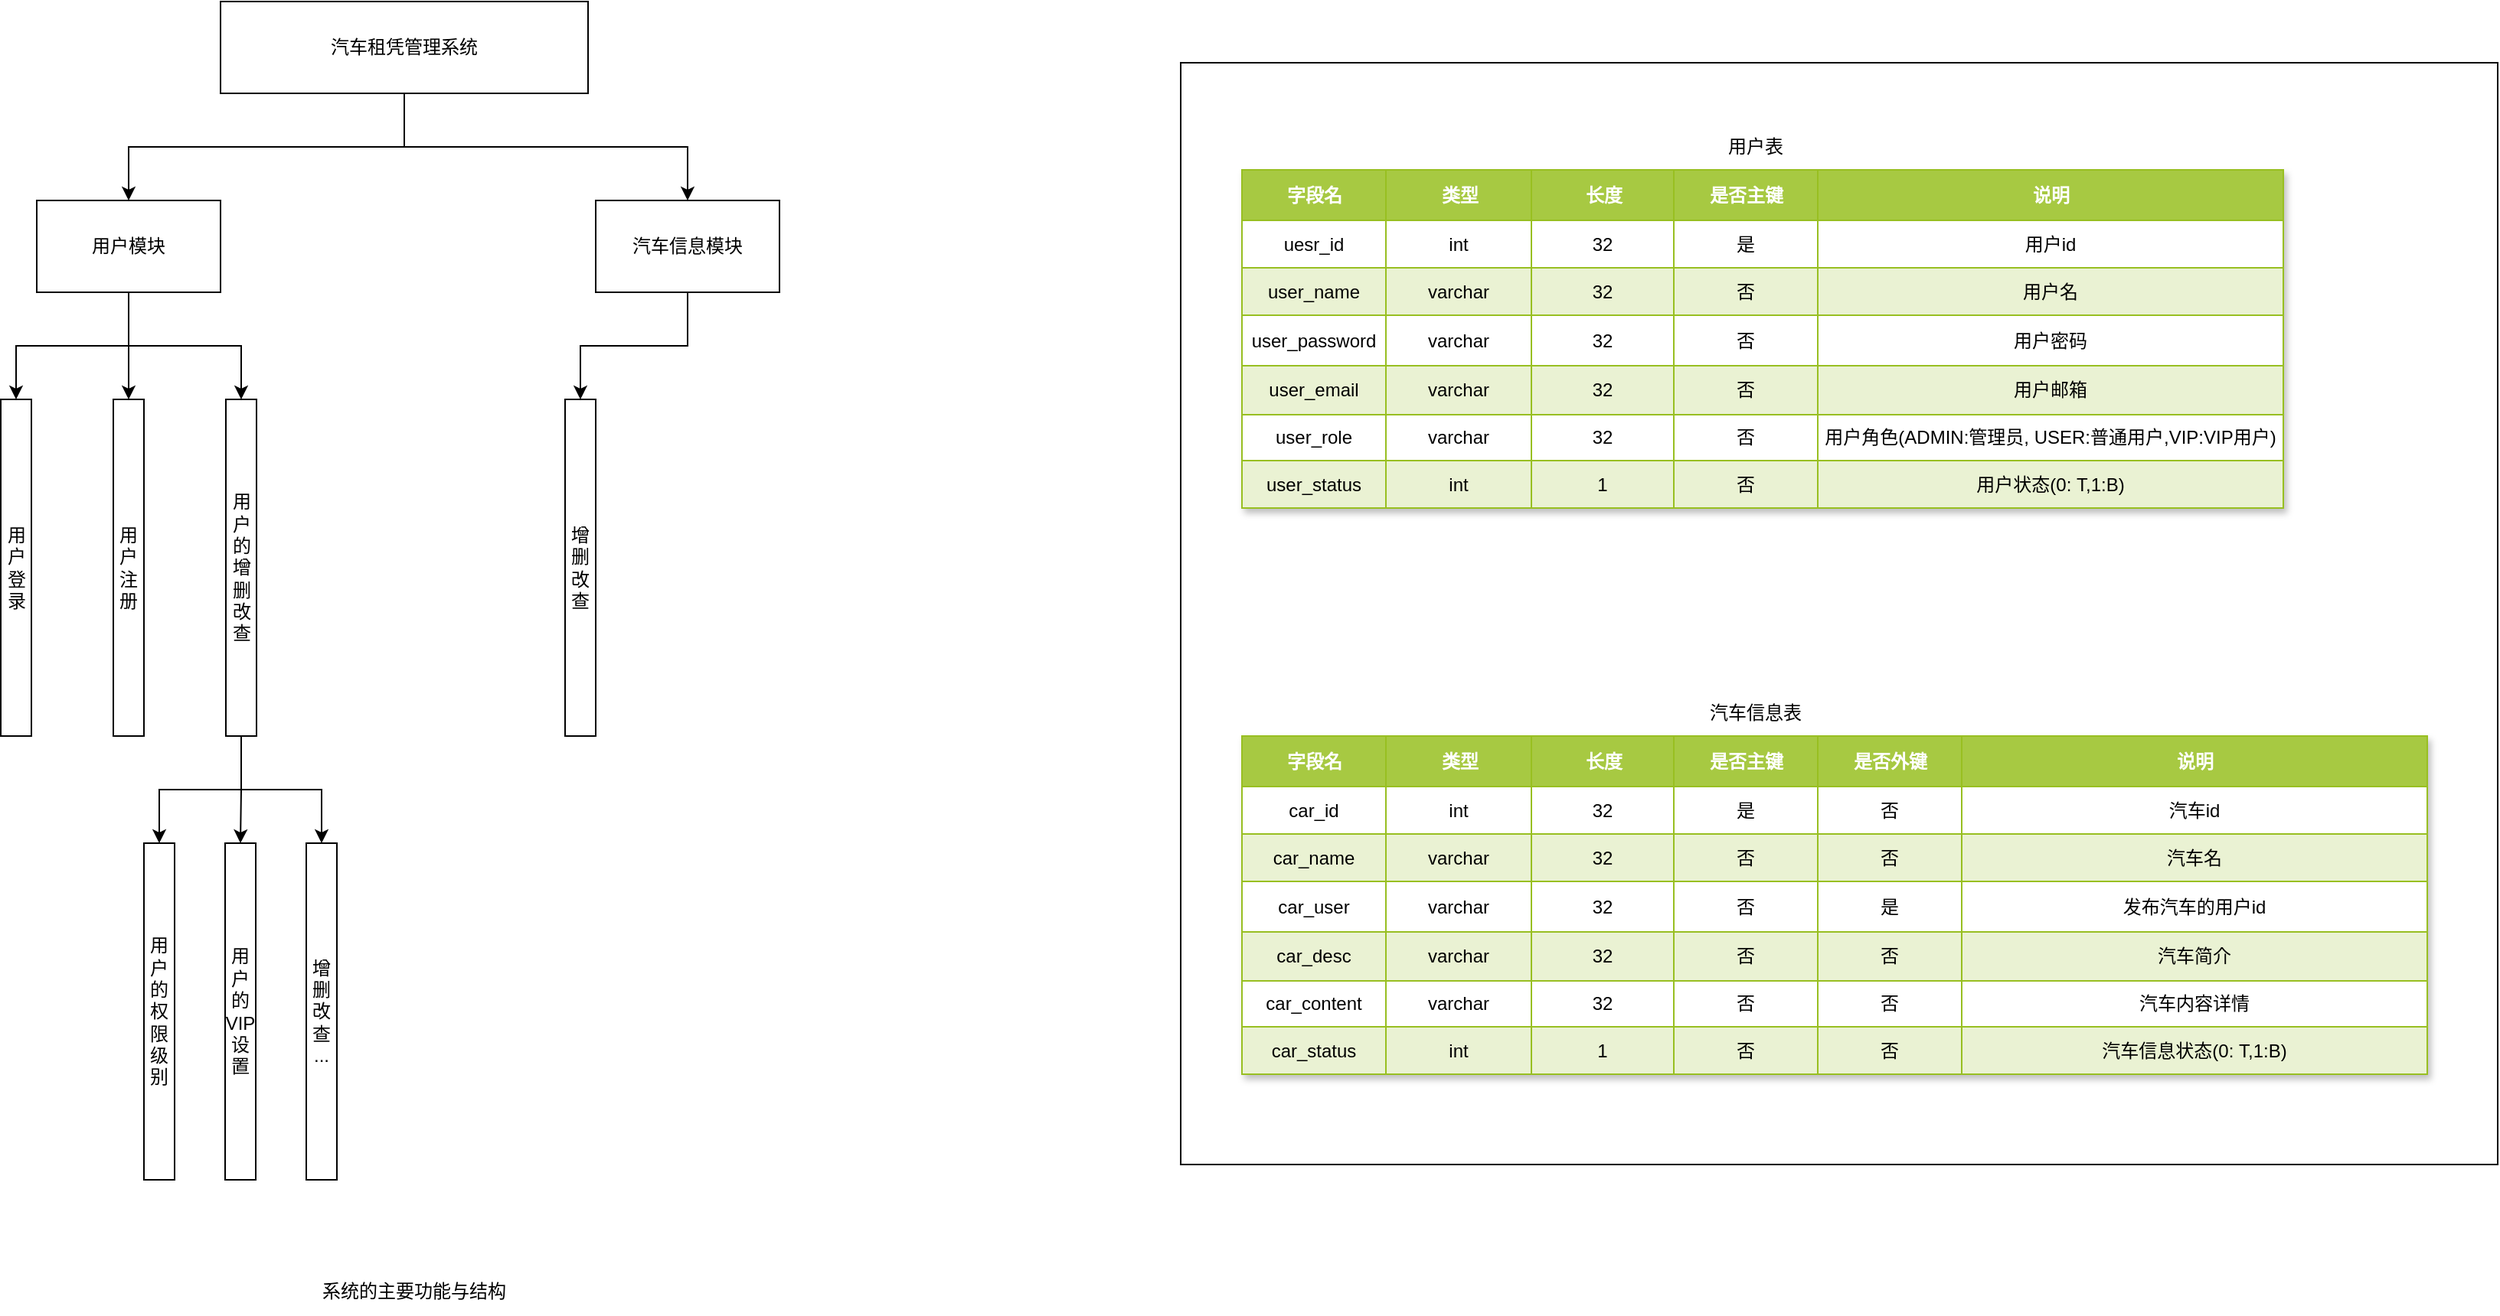 <mxfile version="21.2.9" type="device">
  <diagram name="Page-1" id="vyZHgOskfESEHTSNEO00">
    <mxGraphModel dx="2582" dy="1495" grid="1" gridSize="10" guides="1" tooltips="1" connect="1" arrows="1" fold="1" page="1" pageScale="1" pageWidth="850" pageHeight="1100" math="0" shadow="0">
      <root>
        <mxCell id="0" />
        <mxCell id="1" parent="0" />
        <mxCell id="KxgR_gJiPJzVa4HJAmX4-2" value="" style="group" parent="1" vertex="1" connectable="0">
          <mxGeometry x="159.5" y="50" width="508.5" height="858" as="geometry" />
        </mxCell>
        <mxCell id="odw6pg8VMdQu9wfWPdf0-1" value="汽车租凭管理系统" style="rounded=0;whiteSpace=wrap;html=1;" parent="KxgR_gJiPJzVa4HJAmX4-2" vertex="1">
          <mxGeometry x="143.5" width="240" height="60" as="geometry" />
        </mxCell>
        <mxCell id="odw6pg8VMdQu9wfWPdf0-2" value="用户模块" style="rounded=0;whiteSpace=wrap;html=1;" parent="KxgR_gJiPJzVa4HJAmX4-2" vertex="1">
          <mxGeometry x="23.5" y="130" width="120" height="60" as="geometry" />
        </mxCell>
        <mxCell id="odw6pg8VMdQu9wfWPdf0-12" style="edgeStyle=orthogonalEdgeStyle;rounded=0;orthogonalLoop=1;jettySize=auto;html=1;exitX=0.5;exitY=1;exitDx=0;exitDy=0;entryX=0.5;entryY=0;entryDx=0;entryDy=0;" parent="KxgR_gJiPJzVa4HJAmX4-2" source="odw6pg8VMdQu9wfWPdf0-1" target="odw6pg8VMdQu9wfWPdf0-2" edge="1">
          <mxGeometry relative="1" as="geometry" />
        </mxCell>
        <mxCell id="odw6pg8VMdQu9wfWPdf0-3" value="汽车信息模块" style="rounded=0;whiteSpace=wrap;html=1;" parent="KxgR_gJiPJzVa4HJAmX4-2" vertex="1">
          <mxGeometry x="388.5" y="130" width="120" height="60" as="geometry" />
        </mxCell>
        <mxCell id="odw6pg8VMdQu9wfWPdf0-13" style="edgeStyle=orthogonalEdgeStyle;rounded=0;orthogonalLoop=1;jettySize=auto;html=1;exitX=0.5;exitY=1;exitDx=0;exitDy=0;" parent="KxgR_gJiPJzVa4HJAmX4-2" source="odw6pg8VMdQu9wfWPdf0-1" target="odw6pg8VMdQu9wfWPdf0-3" edge="1">
          <mxGeometry relative="1" as="geometry" />
        </mxCell>
        <mxCell id="odw6pg8VMdQu9wfWPdf0-4" value="用户登录" style="rounded=0;whiteSpace=wrap;html=1;" parent="KxgR_gJiPJzVa4HJAmX4-2" vertex="1">
          <mxGeometry y="260" width="20" height="220" as="geometry" />
        </mxCell>
        <mxCell id="odw6pg8VMdQu9wfWPdf0-14" style="edgeStyle=orthogonalEdgeStyle;rounded=0;orthogonalLoop=1;jettySize=auto;html=1;exitX=0.5;exitY=1;exitDx=0;exitDy=0;entryX=0.5;entryY=0;entryDx=0;entryDy=0;" parent="KxgR_gJiPJzVa4HJAmX4-2" source="odw6pg8VMdQu9wfWPdf0-2" target="odw6pg8VMdQu9wfWPdf0-4" edge="1">
          <mxGeometry relative="1" as="geometry" />
        </mxCell>
        <mxCell id="odw6pg8VMdQu9wfWPdf0-5" value="用户注册" style="rounded=0;whiteSpace=wrap;html=1;" parent="KxgR_gJiPJzVa4HJAmX4-2" vertex="1">
          <mxGeometry x="73.5" y="260" width="20" height="220" as="geometry" />
        </mxCell>
        <mxCell id="odw6pg8VMdQu9wfWPdf0-15" style="edgeStyle=orthogonalEdgeStyle;rounded=0;orthogonalLoop=1;jettySize=auto;html=1;exitX=0.5;exitY=1;exitDx=0;exitDy=0;entryX=0.5;entryY=0;entryDx=0;entryDy=0;" parent="KxgR_gJiPJzVa4HJAmX4-2" source="odw6pg8VMdQu9wfWPdf0-2" target="odw6pg8VMdQu9wfWPdf0-5" edge="1">
          <mxGeometry relative="1" as="geometry" />
        </mxCell>
        <mxCell id="odw6pg8VMdQu9wfWPdf0-6" value="用户的增删改查" style="rounded=0;whiteSpace=wrap;html=1;" parent="KxgR_gJiPJzVa4HJAmX4-2" vertex="1">
          <mxGeometry x="147" y="260" width="20" height="220" as="geometry" />
        </mxCell>
        <mxCell id="odw6pg8VMdQu9wfWPdf0-16" style="edgeStyle=orthogonalEdgeStyle;rounded=0;orthogonalLoop=1;jettySize=auto;html=1;exitX=0.5;exitY=1;exitDx=0;exitDy=0;entryX=0.5;entryY=0;entryDx=0;entryDy=0;" parent="KxgR_gJiPJzVa4HJAmX4-2" source="odw6pg8VMdQu9wfWPdf0-2" target="odw6pg8VMdQu9wfWPdf0-6" edge="1">
          <mxGeometry relative="1" as="geometry" />
        </mxCell>
        <mxCell id="odw6pg8VMdQu9wfWPdf0-7" value="增删改查" style="rounded=0;whiteSpace=wrap;html=1;" parent="KxgR_gJiPJzVa4HJAmX4-2" vertex="1">
          <mxGeometry x="368.5" y="260" width="20" height="220" as="geometry" />
        </mxCell>
        <mxCell id="odw6pg8VMdQu9wfWPdf0-20" style="edgeStyle=orthogonalEdgeStyle;rounded=0;orthogonalLoop=1;jettySize=auto;html=1;exitX=0.5;exitY=1;exitDx=0;exitDy=0;" parent="KxgR_gJiPJzVa4HJAmX4-2" source="odw6pg8VMdQu9wfWPdf0-3" target="odw6pg8VMdQu9wfWPdf0-7" edge="1">
          <mxGeometry relative="1" as="geometry" />
        </mxCell>
        <mxCell id="odw6pg8VMdQu9wfWPdf0-9" value="用户的权限级别" style="rounded=0;whiteSpace=wrap;html=1;" parent="KxgR_gJiPJzVa4HJAmX4-2" vertex="1">
          <mxGeometry x="93.5" y="550" width="20" height="220" as="geometry" />
        </mxCell>
        <mxCell id="odw6pg8VMdQu9wfWPdf0-17" style="edgeStyle=orthogonalEdgeStyle;rounded=0;orthogonalLoop=1;jettySize=auto;html=1;exitX=0.5;exitY=1;exitDx=0;exitDy=0;entryX=0.5;entryY=0;entryDx=0;entryDy=0;" parent="KxgR_gJiPJzVa4HJAmX4-2" source="odw6pg8VMdQu9wfWPdf0-6" target="odw6pg8VMdQu9wfWPdf0-9" edge="1">
          <mxGeometry relative="1" as="geometry" />
        </mxCell>
        <mxCell id="odw6pg8VMdQu9wfWPdf0-10" value="用户的VIP设置" style="rounded=0;whiteSpace=wrap;html=1;" parent="KxgR_gJiPJzVa4HJAmX4-2" vertex="1">
          <mxGeometry x="146.5" y="550" width="20" height="220" as="geometry" />
        </mxCell>
        <mxCell id="odw6pg8VMdQu9wfWPdf0-18" style="edgeStyle=orthogonalEdgeStyle;rounded=0;orthogonalLoop=1;jettySize=auto;html=1;exitX=0.5;exitY=1;exitDx=0;exitDy=0;entryX=0.5;entryY=0;entryDx=0;entryDy=0;" parent="KxgR_gJiPJzVa4HJAmX4-2" source="odw6pg8VMdQu9wfWPdf0-6" target="odw6pg8VMdQu9wfWPdf0-10" edge="1">
          <mxGeometry relative="1" as="geometry" />
        </mxCell>
        <mxCell id="odw6pg8VMdQu9wfWPdf0-11" value="&lt;div&gt;增删改查&lt;/div&gt;&lt;div&gt;...&lt;br&gt;&lt;/div&gt;" style="rounded=0;whiteSpace=wrap;html=1;" parent="KxgR_gJiPJzVa4HJAmX4-2" vertex="1">
          <mxGeometry x="199.5" y="550" width="20" height="220" as="geometry" />
        </mxCell>
        <mxCell id="odw6pg8VMdQu9wfWPdf0-19" style="edgeStyle=orthogonalEdgeStyle;rounded=0;orthogonalLoop=1;jettySize=auto;html=1;exitX=0.5;exitY=1;exitDx=0;exitDy=0;entryX=0.5;entryY=0;entryDx=0;entryDy=0;" parent="KxgR_gJiPJzVa4HJAmX4-2" source="odw6pg8VMdQu9wfWPdf0-6" target="odw6pg8VMdQu9wfWPdf0-11" edge="1">
          <mxGeometry relative="1" as="geometry" />
        </mxCell>
        <mxCell id="KxgR_gJiPJzVa4HJAmX4-1" value="系统的主要功能与结构" style="text;html=1;align=center;verticalAlign=middle;resizable=0;points=[];autosize=1;strokeColor=none;fillColor=none;" parent="KxgR_gJiPJzVa4HJAmX4-2" vertex="1">
          <mxGeometry x="199.5" y="828" width="140" height="30" as="geometry" />
        </mxCell>
        <mxCell id="-uh_JPm7lhxSGEqfRmjb-202" value="" style="group" vertex="1" connectable="0" parent="1">
          <mxGeometry x="930" y="90" width="860" height="720" as="geometry" />
        </mxCell>
        <mxCell id="-uh_JPm7lhxSGEqfRmjb-201" value="" style="rounded=0;whiteSpace=wrap;html=1;" vertex="1" parent="-uh_JPm7lhxSGEqfRmjb-202">
          <mxGeometry width="860" height="720" as="geometry" />
        </mxCell>
        <mxCell id="-uh_JPm7lhxSGEqfRmjb-66" value="否&lt;br&gt;" style="childLayout=tableLayout;recursiveResize=0;strokeColor=#98bf21;fillColor=#A7C942;shadow=1;" vertex="1" parent="-uh_JPm7lhxSGEqfRmjb-202">
          <mxGeometry x="40" y="70" width="680" height="221" as="geometry" />
        </mxCell>
        <mxCell id="-uh_JPm7lhxSGEqfRmjb-67" style="shape=tableRow;horizontal=0;startSize=0;swimlaneHead=0;swimlaneBody=0;top=0;left=0;bottom=0;right=0;dropTarget=0;collapsible=0;recursiveResize=0;expand=0;fontStyle=0;strokeColor=inherit;fillColor=#ffffff;" vertex="1" parent="-uh_JPm7lhxSGEqfRmjb-66">
          <mxGeometry width="680" height="33" as="geometry" />
        </mxCell>
        <mxCell id="-uh_JPm7lhxSGEqfRmjb-68" value="字段名" style="connectable=0;recursiveResize=0;strokeColor=inherit;fillColor=#A7C942;align=center;fontStyle=1;fontColor=#FFFFFF;html=1;" vertex="1" parent="-uh_JPm7lhxSGEqfRmjb-67">
          <mxGeometry width="94" height="33" as="geometry">
            <mxRectangle width="94" height="33" as="alternateBounds" />
          </mxGeometry>
        </mxCell>
        <mxCell id="-uh_JPm7lhxSGEqfRmjb-69" value="类型" style="connectable=0;recursiveResize=0;strokeColor=inherit;fillColor=#A7C942;align=center;fontStyle=1;fontColor=#FFFFFF;html=1;" vertex="1" parent="-uh_JPm7lhxSGEqfRmjb-67">
          <mxGeometry x="94" width="95" height="33" as="geometry">
            <mxRectangle width="95" height="33" as="alternateBounds" />
          </mxGeometry>
        </mxCell>
        <mxCell id="-uh_JPm7lhxSGEqfRmjb-70" value="长度" style="connectable=0;recursiveResize=0;strokeColor=inherit;fillColor=#A7C942;align=center;fontStyle=1;fontColor=#FFFFFF;html=1;" vertex="1" parent="-uh_JPm7lhxSGEqfRmjb-67">
          <mxGeometry x="189" width="93" height="33" as="geometry">
            <mxRectangle width="93" height="33" as="alternateBounds" />
          </mxGeometry>
        </mxCell>
        <mxCell id="-uh_JPm7lhxSGEqfRmjb-87" value="是否主键" style="connectable=0;recursiveResize=0;strokeColor=inherit;fillColor=#A7C942;align=center;fontStyle=1;fontColor=#FFFFFF;html=1;" vertex="1" parent="-uh_JPm7lhxSGEqfRmjb-67">
          <mxGeometry x="282" width="94" height="33" as="geometry">
            <mxRectangle width="94" height="33" as="alternateBounds" />
          </mxGeometry>
        </mxCell>
        <mxCell id="-uh_JPm7lhxSGEqfRmjb-92" value="说明" style="connectable=0;recursiveResize=0;strokeColor=inherit;fillColor=#A7C942;align=center;fontStyle=1;fontColor=#FFFFFF;html=1;" vertex="1" parent="-uh_JPm7lhxSGEqfRmjb-67">
          <mxGeometry x="376" width="304" height="33" as="geometry">
            <mxRectangle width="304" height="33" as="alternateBounds" />
          </mxGeometry>
        </mxCell>
        <mxCell id="-uh_JPm7lhxSGEqfRmjb-71" value="" style="shape=tableRow;horizontal=0;startSize=0;swimlaneHead=0;swimlaneBody=0;top=0;left=0;bottom=0;right=0;dropTarget=0;collapsible=0;recursiveResize=0;expand=0;fontStyle=0;strokeColor=inherit;fillColor=#ffffff;" vertex="1" parent="-uh_JPm7lhxSGEqfRmjb-66">
          <mxGeometry y="33" width="680" height="31" as="geometry" />
        </mxCell>
        <mxCell id="-uh_JPm7lhxSGEqfRmjb-72" value="uesr_id" style="connectable=0;recursiveResize=0;strokeColor=inherit;fillColor=inherit;align=center;whiteSpace=wrap;html=1;" vertex="1" parent="-uh_JPm7lhxSGEqfRmjb-71">
          <mxGeometry width="94" height="31" as="geometry">
            <mxRectangle width="94" height="31" as="alternateBounds" />
          </mxGeometry>
        </mxCell>
        <mxCell id="-uh_JPm7lhxSGEqfRmjb-73" value="int" style="connectable=0;recursiveResize=0;strokeColor=inherit;fillColor=inherit;align=center;whiteSpace=wrap;html=1;" vertex="1" parent="-uh_JPm7lhxSGEqfRmjb-71">
          <mxGeometry x="94" width="95" height="31" as="geometry">
            <mxRectangle width="95" height="31" as="alternateBounds" />
          </mxGeometry>
        </mxCell>
        <mxCell id="-uh_JPm7lhxSGEqfRmjb-74" value="32" style="connectable=0;recursiveResize=0;strokeColor=inherit;fillColor=inherit;align=center;whiteSpace=wrap;html=1;" vertex="1" parent="-uh_JPm7lhxSGEqfRmjb-71">
          <mxGeometry x="189" width="93" height="31" as="geometry">
            <mxRectangle width="93" height="31" as="alternateBounds" />
          </mxGeometry>
        </mxCell>
        <mxCell id="-uh_JPm7lhxSGEqfRmjb-88" value="是" style="connectable=0;recursiveResize=0;strokeColor=inherit;fillColor=inherit;align=center;whiteSpace=wrap;html=1;" vertex="1" parent="-uh_JPm7lhxSGEqfRmjb-71">
          <mxGeometry x="282" width="94" height="31" as="geometry">
            <mxRectangle width="94" height="31" as="alternateBounds" />
          </mxGeometry>
        </mxCell>
        <mxCell id="-uh_JPm7lhxSGEqfRmjb-93" value="用户id" style="connectable=0;recursiveResize=0;strokeColor=inherit;fillColor=inherit;align=center;whiteSpace=wrap;html=1;" vertex="1" parent="-uh_JPm7lhxSGEqfRmjb-71">
          <mxGeometry x="376" width="304" height="31" as="geometry">
            <mxRectangle width="304" height="31" as="alternateBounds" />
          </mxGeometry>
        </mxCell>
        <mxCell id="-uh_JPm7lhxSGEqfRmjb-75" value="" style="shape=tableRow;horizontal=0;startSize=0;swimlaneHead=0;swimlaneBody=0;top=0;left=0;bottom=0;right=0;dropTarget=0;collapsible=0;recursiveResize=0;expand=0;fontStyle=1;strokeColor=inherit;fillColor=#EAF2D3;" vertex="1" parent="-uh_JPm7lhxSGEqfRmjb-66">
          <mxGeometry y="64" width="680" height="31" as="geometry" />
        </mxCell>
        <mxCell id="-uh_JPm7lhxSGEqfRmjb-76" value="user_name" style="connectable=0;recursiveResize=0;strokeColor=inherit;fillColor=inherit;whiteSpace=wrap;html=1;" vertex="1" parent="-uh_JPm7lhxSGEqfRmjb-75">
          <mxGeometry width="94" height="31" as="geometry">
            <mxRectangle width="94" height="31" as="alternateBounds" />
          </mxGeometry>
        </mxCell>
        <mxCell id="-uh_JPm7lhxSGEqfRmjb-77" value="varchar" style="connectable=0;recursiveResize=0;strokeColor=inherit;fillColor=inherit;whiteSpace=wrap;html=1;" vertex="1" parent="-uh_JPm7lhxSGEqfRmjb-75">
          <mxGeometry x="94" width="95" height="31" as="geometry">
            <mxRectangle width="95" height="31" as="alternateBounds" />
          </mxGeometry>
        </mxCell>
        <mxCell id="-uh_JPm7lhxSGEqfRmjb-78" value="32" style="connectable=0;recursiveResize=0;strokeColor=inherit;fillColor=inherit;whiteSpace=wrap;html=1;" vertex="1" parent="-uh_JPm7lhxSGEqfRmjb-75">
          <mxGeometry x="189" width="93" height="31" as="geometry">
            <mxRectangle width="93" height="31" as="alternateBounds" />
          </mxGeometry>
        </mxCell>
        <mxCell id="-uh_JPm7lhxSGEqfRmjb-89" value="否" style="connectable=0;recursiveResize=0;strokeColor=inherit;fillColor=inherit;whiteSpace=wrap;html=1;" vertex="1" parent="-uh_JPm7lhxSGEqfRmjb-75">
          <mxGeometry x="282" width="94" height="31" as="geometry">
            <mxRectangle width="94" height="31" as="alternateBounds" />
          </mxGeometry>
        </mxCell>
        <mxCell id="-uh_JPm7lhxSGEqfRmjb-94" value="用户名" style="connectable=0;recursiveResize=0;strokeColor=inherit;fillColor=inherit;whiteSpace=wrap;html=1;" vertex="1" parent="-uh_JPm7lhxSGEqfRmjb-75">
          <mxGeometry x="376" width="304" height="31" as="geometry">
            <mxRectangle width="304" height="31" as="alternateBounds" />
          </mxGeometry>
        </mxCell>
        <mxCell id="-uh_JPm7lhxSGEqfRmjb-79" value="" style="shape=tableRow;horizontal=0;startSize=0;swimlaneHead=0;swimlaneBody=0;top=0;left=0;bottom=0;right=0;dropTarget=0;collapsible=0;recursiveResize=0;expand=0;fontStyle=0;strokeColor=inherit;fillColor=#ffffff;" vertex="1" parent="-uh_JPm7lhxSGEqfRmjb-66">
          <mxGeometry y="95" width="680" height="33" as="geometry" />
        </mxCell>
        <mxCell id="-uh_JPm7lhxSGEqfRmjb-80" value="user_password" style="connectable=0;recursiveResize=0;strokeColor=inherit;fillColor=inherit;fontStyle=0;align=center;whiteSpace=wrap;html=1;" vertex="1" parent="-uh_JPm7lhxSGEqfRmjb-79">
          <mxGeometry width="94" height="33" as="geometry">
            <mxRectangle width="94" height="33" as="alternateBounds" />
          </mxGeometry>
        </mxCell>
        <mxCell id="-uh_JPm7lhxSGEqfRmjb-81" value="varchar" style="connectable=0;recursiveResize=0;strokeColor=inherit;fillColor=inherit;fontStyle=0;align=center;whiteSpace=wrap;html=1;" vertex="1" parent="-uh_JPm7lhxSGEqfRmjb-79">
          <mxGeometry x="94" width="95" height="33" as="geometry">
            <mxRectangle width="95" height="33" as="alternateBounds" />
          </mxGeometry>
        </mxCell>
        <mxCell id="-uh_JPm7lhxSGEqfRmjb-82" value="32" style="connectable=0;recursiveResize=0;strokeColor=inherit;fillColor=inherit;fontStyle=0;align=center;whiteSpace=wrap;html=1;" vertex="1" parent="-uh_JPm7lhxSGEqfRmjb-79">
          <mxGeometry x="189" width="93" height="33" as="geometry">
            <mxRectangle width="93" height="33" as="alternateBounds" />
          </mxGeometry>
        </mxCell>
        <mxCell id="-uh_JPm7lhxSGEqfRmjb-90" value="否&lt;br&gt;" style="connectable=0;recursiveResize=0;strokeColor=inherit;fillColor=inherit;fontStyle=0;align=center;whiteSpace=wrap;html=1;" vertex="1" parent="-uh_JPm7lhxSGEqfRmjb-79">
          <mxGeometry x="282" width="94" height="33" as="geometry">
            <mxRectangle width="94" height="33" as="alternateBounds" />
          </mxGeometry>
        </mxCell>
        <mxCell id="-uh_JPm7lhxSGEqfRmjb-95" value="用户密码" style="connectable=0;recursiveResize=0;strokeColor=inherit;fillColor=inherit;fontStyle=0;align=center;whiteSpace=wrap;html=1;" vertex="1" parent="-uh_JPm7lhxSGEqfRmjb-79">
          <mxGeometry x="376" width="304" height="33" as="geometry">
            <mxRectangle width="304" height="33" as="alternateBounds" />
          </mxGeometry>
        </mxCell>
        <mxCell id="-uh_JPm7lhxSGEqfRmjb-83" value="" style="shape=tableRow;horizontal=0;startSize=0;swimlaneHead=0;swimlaneBody=0;top=0;left=0;bottom=0;right=0;dropTarget=0;collapsible=0;recursiveResize=0;expand=0;fontStyle=1;strokeColor=inherit;fillColor=#EAF2D3;" vertex="1" parent="-uh_JPm7lhxSGEqfRmjb-66">
          <mxGeometry y="128" width="680" height="32" as="geometry" />
        </mxCell>
        <mxCell id="-uh_JPm7lhxSGEqfRmjb-84" value="user_email" style="connectable=0;recursiveResize=0;strokeColor=inherit;fillColor=inherit;whiteSpace=wrap;html=1;" vertex="1" parent="-uh_JPm7lhxSGEqfRmjb-83">
          <mxGeometry width="94" height="32" as="geometry">
            <mxRectangle width="94" height="32" as="alternateBounds" />
          </mxGeometry>
        </mxCell>
        <mxCell id="-uh_JPm7lhxSGEqfRmjb-85" value="varchar" style="connectable=0;recursiveResize=0;strokeColor=inherit;fillColor=inherit;whiteSpace=wrap;html=1;" vertex="1" parent="-uh_JPm7lhxSGEqfRmjb-83">
          <mxGeometry x="94" width="95" height="32" as="geometry">
            <mxRectangle width="95" height="32" as="alternateBounds" />
          </mxGeometry>
        </mxCell>
        <mxCell id="-uh_JPm7lhxSGEqfRmjb-86" value="32" style="connectable=0;recursiveResize=0;strokeColor=inherit;fillColor=inherit;whiteSpace=wrap;html=1;" vertex="1" parent="-uh_JPm7lhxSGEqfRmjb-83">
          <mxGeometry x="189" width="93" height="32" as="geometry">
            <mxRectangle width="93" height="32" as="alternateBounds" />
          </mxGeometry>
        </mxCell>
        <mxCell id="-uh_JPm7lhxSGEqfRmjb-91" value="否" style="connectable=0;recursiveResize=0;strokeColor=inherit;fillColor=inherit;whiteSpace=wrap;html=1;" vertex="1" parent="-uh_JPm7lhxSGEqfRmjb-83">
          <mxGeometry x="282" width="94" height="32" as="geometry">
            <mxRectangle width="94" height="32" as="alternateBounds" />
          </mxGeometry>
        </mxCell>
        <mxCell id="-uh_JPm7lhxSGEqfRmjb-96" value="用户邮箱" style="connectable=0;recursiveResize=0;strokeColor=inherit;fillColor=inherit;whiteSpace=wrap;html=1;" vertex="1" parent="-uh_JPm7lhxSGEqfRmjb-83">
          <mxGeometry x="376" width="304" height="32" as="geometry">
            <mxRectangle width="304" height="32" as="alternateBounds" />
          </mxGeometry>
        </mxCell>
        <mxCell id="-uh_JPm7lhxSGEqfRmjb-115" style="shape=tableRow;horizontal=0;startSize=0;swimlaneHead=0;swimlaneBody=0;top=0;left=0;bottom=0;right=0;dropTarget=0;collapsible=0;recursiveResize=0;expand=0;fontStyle=1;strokeColor=inherit;fillColor=#FFFFFF;" vertex="1" parent="-uh_JPm7lhxSGEqfRmjb-66">
          <mxGeometry y="160" width="680" height="30" as="geometry" />
        </mxCell>
        <mxCell id="-uh_JPm7lhxSGEqfRmjb-116" value="user_role" style="connectable=0;recursiveResize=0;strokeColor=inherit;fillColor=inherit;whiteSpace=wrap;html=1;" vertex="1" parent="-uh_JPm7lhxSGEqfRmjb-115">
          <mxGeometry width="94" height="30" as="geometry">
            <mxRectangle width="94" height="30" as="alternateBounds" />
          </mxGeometry>
        </mxCell>
        <mxCell id="-uh_JPm7lhxSGEqfRmjb-117" value="varchar" style="connectable=0;recursiveResize=0;strokeColor=inherit;fillColor=inherit;whiteSpace=wrap;html=1;" vertex="1" parent="-uh_JPm7lhxSGEqfRmjb-115">
          <mxGeometry x="94" width="95" height="30" as="geometry">
            <mxRectangle width="95" height="30" as="alternateBounds" />
          </mxGeometry>
        </mxCell>
        <mxCell id="-uh_JPm7lhxSGEqfRmjb-118" value="32" style="connectable=0;recursiveResize=0;strokeColor=inherit;fillColor=inherit;whiteSpace=wrap;html=1;" vertex="1" parent="-uh_JPm7lhxSGEqfRmjb-115">
          <mxGeometry x="189" width="93" height="30" as="geometry">
            <mxRectangle width="93" height="30" as="alternateBounds" />
          </mxGeometry>
        </mxCell>
        <mxCell id="-uh_JPm7lhxSGEqfRmjb-119" value="否" style="connectable=0;recursiveResize=0;strokeColor=inherit;fillColor=inherit;whiteSpace=wrap;html=1;" vertex="1" parent="-uh_JPm7lhxSGEqfRmjb-115">
          <mxGeometry x="282" width="94" height="30" as="geometry">
            <mxRectangle width="94" height="30" as="alternateBounds" />
          </mxGeometry>
        </mxCell>
        <mxCell id="-uh_JPm7lhxSGEqfRmjb-120" value="用户角色(ADMIN:管理员, USER:普通用户,VIP:VIP用户)" style="connectable=0;recursiveResize=0;strokeColor=inherit;fillColor=inherit;whiteSpace=wrap;html=1;labelBackgroundColor=none;" vertex="1" parent="-uh_JPm7lhxSGEqfRmjb-115">
          <mxGeometry x="376" width="304" height="30" as="geometry">
            <mxRectangle width="304" height="30" as="alternateBounds" />
          </mxGeometry>
        </mxCell>
        <mxCell id="-uh_JPm7lhxSGEqfRmjb-121" style="shape=tableRow;horizontal=0;startSize=0;swimlaneHead=0;swimlaneBody=0;top=0;left=0;bottom=0;right=0;dropTarget=0;collapsible=0;recursiveResize=0;expand=0;fontStyle=1;strokeColor=inherit;fillColor=#EAF2D3;" vertex="1" parent="-uh_JPm7lhxSGEqfRmjb-66">
          <mxGeometry y="190" width="680" height="31" as="geometry" />
        </mxCell>
        <mxCell id="-uh_JPm7lhxSGEqfRmjb-122" value="user_status" style="connectable=0;recursiveResize=0;strokeColor=inherit;fillColor=inherit;whiteSpace=wrap;html=1;" vertex="1" parent="-uh_JPm7lhxSGEqfRmjb-121">
          <mxGeometry width="94" height="31" as="geometry">
            <mxRectangle width="94" height="31" as="alternateBounds" />
          </mxGeometry>
        </mxCell>
        <mxCell id="-uh_JPm7lhxSGEqfRmjb-123" value="int" style="connectable=0;recursiveResize=0;strokeColor=inherit;fillColor=inherit;whiteSpace=wrap;html=1;" vertex="1" parent="-uh_JPm7lhxSGEqfRmjb-121">
          <mxGeometry x="94" width="95" height="31" as="geometry">
            <mxRectangle width="95" height="31" as="alternateBounds" />
          </mxGeometry>
        </mxCell>
        <mxCell id="-uh_JPm7lhxSGEqfRmjb-124" value="1" style="connectable=0;recursiveResize=0;strokeColor=inherit;fillColor=inherit;whiteSpace=wrap;html=1;" vertex="1" parent="-uh_JPm7lhxSGEqfRmjb-121">
          <mxGeometry x="189" width="93" height="31" as="geometry">
            <mxRectangle width="93" height="31" as="alternateBounds" />
          </mxGeometry>
        </mxCell>
        <mxCell id="-uh_JPm7lhxSGEqfRmjb-125" value="否" style="connectable=0;recursiveResize=0;strokeColor=inherit;fillColor=inherit;whiteSpace=wrap;html=1;" vertex="1" parent="-uh_JPm7lhxSGEqfRmjb-121">
          <mxGeometry x="282" width="94" height="31" as="geometry">
            <mxRectangle width="94" height="31" as="alternateBounds" />
          </mxGeometry>
        </mxCell>
        <mxCell id="-uh_JPm7lhxSGEqfRmjb-126" value="用户状态(0: T,1:B)" style="connectable=0;recursiveResize=0;strokeColor=inherit;fillColor=inherit;whiteSpace=wrap;html=1;" vertex="1" parent="-uh_JPm7lhxSGEqfRmjb-121">
          <mxGeometry x="376" width="304" height="31" as="geometry">
            <mxRectangle width="304" height="31" as="alternateBounds" />
          </mxGeometry>
        </mxCell>
        <mxCell id="-uh_JPm7lhxSGEqfRmjb-127" value="用户表" style="text;html=1;align=center;verticalAlign=middle;resizable=0;points=[];autosize=1;strokeColor=none;fillColor=none;" vertex="1" parent="-uh_JPm7lhxSGEqfRmjb-202">
          <mxGeometry x="345" y="40" width="60" height="30" as="geometry" />
        </mxCell>
        <mxCell id="-uh_JPm7lhxSGEqfRmjb-128" value="否&lt;br&gt;" style="childLayout=tableLayout;recursiveResize=0;strokeColor=#98bf21;fillColor=#A7C942;shadow=1;" vertex="1" parent="-uh_JPm7lhxSGEqfRmjb-202">
          <mxGeometry x="40" y="440" width="774" height="221" as="geometry" />
        </mxCell>
        <mxCell id="-uh_JPm7lhxSGEqfRmjb-129" style="shape=tableRow;horizontal=0;startSize=0;swimlaneHead=0;swimlaneBody=0;top=0;left=0;bottom=0;right=0;dropTarget=0;collapsible=0;recursiveResize=0;expand=0;fontStyle=0;strokeColor=inherit;fillColor=#ffffff;" vertex="1" parent="-uh_JPm7lhxSGEqfRmjb-128">
          <mxGeometry width="774" height="33" as="geometry" />
        </mxCell>
        <mxCell id="-uh_JPm7lhxSGEqfRmjb-130" value="字段名" style="connectable=0;recursiveResize=0;strokeColor=inherit;fillColor=#A7C942;align=center;fontStyle=1;fontColor=#FFFFFF;html=1;" vertex="1" parent="-uh_JPm7lhxSGEqfRmjb-129">
          <mxGeometry width="94" height="33" as="geometry">
            <mxRectangle width="94" height="33" as="alternateBounds" />
          </mxGeometry>
        </mxCell>
        <mxCell id="-uh_JPm7lhxSGEqfRmjb-131" value="类型" style="connectable=0;recursiveResize=0;strokeColor=inherit;fillColor=#A7C942;align=center;fontStyle=1;fontColor=#FFFFFF;html=1;" vertex="1" parent="-uh_JPm7lhxSGEqfRmjb-129">
          <mxGeometry x="94" width="95" height="33" as="geometry">
            <mxRectangle width="95" height="33" as="alternateBounds" />
          </mxGeometry>
        </mxCell>
        <mxCell id="-uh_JPm7lhxSGEqfRmjb-132" value="长度" style="connectable=0;recursiveResize=0;strokeColor=inherit;fillColor=#A7C942;align=center;fontStyle=1;fontColor=#FFFFFF;html=1;" vertex="1" parent="-uh_JPm7lhxSGEqfRmjb-129">
          <mxGeometry x="189" width="93" height="33" as="geometry">
            <mxRectangle width="93" height="33" as="alternateBounds" />
          </mxGeometry>
        </mxCell>
        <mxCell id="-uh_JPm7lhxSGEqfRmjb-133" value="是否主键" style="connectable=0;recursiveResize=0;strokeColor=inherit;fillColor=#A7C942;align=center;fontStyle=1;fontColor=#FFFFFF;html=1;" vertex="1" parent="-uh_JPm7lhxSGEqfRmjb-129">
          <mxGeometry x="282" width="94" height="33" as="geometry">
            <mxRectangle width="94" height="33" as="alternateBounds" />
          </mxGeometry>
        </mxCell>
        <mxCell id="-uh_JPm7lhxSGEqfRmjb-192" value="是否外键" style="connectable=0;recursiveResize=0;strokeColor=inherit;fillColor=#A7C942;align=center;fontStyle=1;fontColor=#FFFFFF;html=1;" vertex="1" parent="-uh_JPm7lhxSGEqfRmjb-129">
          <mxGeometry x="376" width="94" height="33" as="geometry">
            <mxRectangle width="94" height="33" as="alternateBounds" />
          </mxGeometry>
        </mxCell>
        <mxCell id="-uh_JPm7lhxSGEqfRmjb-134" value="说明" style="connectable=0;recursiveResize=0;strokeColor=inherit;fillColor=#A7C942;align=center;fontStyle=1;fontColor=#FFFFFF;html=1;" vertex="1" parent="-uh_JPm7lhxSGEqfRmjb-129">
          <mxGeometry x="470" width="304" height="33" as="geometry">
            <mxRectangle width="304" height="33" as="alternateBounds" />
          </mxGeometry>
        </mxCell>
        <mxCell id="-uh_JPm7lhxSGEqfRmjb-135" value="" style="shape=tableRow;horizontal=0;startSize=0;swimlaneHead=0;swimlaneBody=0;top=0;left=0;bottom=0;right=0;dropTarget=0;collapsible=0;recursiveResize=0;expand=0;fontStyle=0;strokeColor=inherit;fillColor=#ffffff;" vertex="1" parent="-uh_JPm7lhxSGEqfRmjb-128">
          <mxGeometry y="33" width="774" height="31" as="geometry" />
        </mxCell>
        <mxCell id="-uh_JPm7lhxSGEqfRmjb-136" value="car_id" style="connectable=0;recursiveResize=0;strokeColor=inherit;fillColor=inherit;align=center;whiteSpace=wrap;html=1;" vertex="1" parent="-uh_JPm7lhxSGEqfRmjb-135">
          <mxGeometry width="94" height="31" as="geometry">
            <mxRectangle width="94" height="31" as="alternateBounds" />
          </mxGeometry>
        </mxCell>
        <mxCell id="-uh_JPm7lhxSGEqfRmjb-137" value="int" style="connectable=0;recursiveResize=0;strokeColor=inherit;fillColor=inherit;align=center;whiteSpace=wrap;html=1;" vertex="1" parent="-uh_JPm7lhxSGEqfRmjb-135">
          <mxGeometry x="94" width="95" height="31" as="geometry">
            <mxRectangle width="95" height="31" as="alternateBounds" />
          </mxGeometry>
        </mxCell>
        <mxCell id="-uh_JPm7lhxSGEqfRmjb-138" value="32" style="connectable=0;recursiveResize=0;strokeColor=inherit;fillColor=inherit;align=center;whiteSpace=wrap;html=1;" vertex="1" parent="-uh_JPm7lhxSGEqfRmjb-135">
          <mxGeometry x="189" width="93" height="31" as="geometry">
            <mxRectangle width="93" height="31" as="alternateBounds" />
          </mxGeometry>
        </mxCell>
        <mxCell id="-uh_JPm7lhxSGEqfRmjb-139" value="是" style="connectable=0;recursiveResize=0;strokeColor=inherit;fillColor=inherit;align=center;whiteSpace=wrap;html=1;" vertex="1" parent="-uh_JPm7lhxSGEqfRmjb-135">
          <mxGeometry x="282" width="94" height="31" as="geometry">
            <mxRectangle width="94" height="31" as="alternateBounds" />
          </mxGeometry>
        </mxCell>
        <mxCell id="-uh_JPm7lhxSGEqfRmjb-193" value="否" style="connectable=0;recursiveResize=0;strokeColor=inherit;fillColor=inherit;align=center;whiteSpace=wrap;html=1;" vertex="1" parent="-uh_JPm7lhxSGEqfRmjb-135">
          <mxGeometry x="376" width="94" height="31" as="geometry">
            <mxRectangle width="94" height="31" as="alternateBounds" />
          </mxGeometry>
        </mxCell>
        <mxCell id="-uh_JPm7lhxSGEqfRmjb-140" value="汽车id" style="connectable=0;recursiveResize=0;strokeColor=inherit;fillColor=inherit;align=center;whiteSpace=wrap;html=1;" vertex="1" parent="-uh_JPm7lhxSGEqfRmjb-135">
          <mxGeometry x="470" width="304" height="31" as="geometry">
            <mxRectangle width="304" height="31" as="alternateBounds" />
          </mxGeometry>
        </mxCell>
        <mxCell id="-uh_JPm7lhxSGEqfRmjb-141" value="" style="shape=tableRow;horizontal=0;startSize=0;swimlaneHead=0;swimlaneBody=0;top=0;left=0;bottom=0;right=0;dropTarget=0;collapsible=0;recursiveResize=0;expand=0;fontStyle=1;strokeColor=inherit;fillColor=#EAF2D3;" vertex="1" parent="-uh_JPm7lhxSGEqfRmjb-128">
          <mxGeometry y="64" width="774" height="31" as="geometry" />
        </mxCell>
        <mxCell id="-uh_JPm7lhxSGEqfRmjb-142" value="car_name" style="connectable=0;recursiveResize=0;strokeColor=inherit;fillColor=inherit;whiteSpace=wrap;html=1;" vertex="1" parent="-uh_JPm7lhxSGEqfRmjb-141">
          <mxGeometry width="94" height="31" as="geometry">
            <mxRectangle width="94" height="31" as="alternateBounds" />
          </mxGeometry>
        </mxCell>
        <mxCell id="-uh_JPm7lhxSGEqfRmjb-143" value="varchar" style="connectable=0;recursiveResize=0;strokeColor=inherit;fillColor=inherit;whiteSpace=wrap;html=1;" vertex="1" parent="-uh_JPm7lhxSGEqfRmjb-141">
          <mxGeometry x="94" width="95" height="31" as="geometry">
            <mxRectangle width="95" height="31" as="alternateBounds" />
          </mxGeometry>
        </mxCell>
        <mxCell id="-uh_JPm7lhxSGEqfRmjb-144" value="32" style="connectable=0;recursiveResize=0;strokeColor=inherit;fillColor=inherit;whiteSpace=wrap;html=1;" vertex="1" parent="-uh_JPm7lhxSGEqfRmjb-141">
          <mxGeometry x="189" width="93" height="31" as="geometry">
            <mxRectangle width="93" height="31" as="alternateBounds" />
          </mxGeometry>
        </mxCell>
        <mxCell id="-uh_JPm7lhxSGEqfRmjb-145" value="否" style="connectable=0;recursiveResize=0;strokeColor=inherit;fillColor=inherit;whiteSpace=wrap;html=1;" vertex="1" parent="-uh_JPm7lhxSGEqfRmjb-141">
          <mxGeometry x="282" width="94" height="31" as="geometry">
            <mxRectangle width="94" height="31" as="alternateBounds" />
          </mxGeometry>
        </mxCell>
        <mxCell id="-uh_JPm7lhxSGEqfRmjb-194" value="否" style="connectable=0;recursiveResize=0;strokeColor=inherit;fillColor=inherit;whiteSpace=wrap;html=1;" vertex="1" parent="-uh_JPm7lhxSGEqfRmjb-141">
          <mxGeometry x="376" width="94" height="31" as="geometry">
            <mxRectangle width="94" height="31" as="alternateBounds" />
          </mxGeometry>
        </mxCell>
        <mxCell id="-uh_JPm7lhxSGEqfRmjb-146" value="汽车名" style="connectable=0;recursiveResize=0;strokeColor=inherit;fillColor=inherit;whiteSpace=wrap;html=1;" vertex="1" parent="-uh_JPm7lhxSGEqfRmjb-141">
          <mxGeometry x="470" width="304" height="31" as="geometry">
            <mxRectangle width="304" height="31" as="alternateBounds" />
          </mxGeometry>
        </mxCell>
        <mxCell id="-uh_JPm7lhxSGEqfRmjb-147" value="" style="shape=tableRow;horizontal=0;startSize=0;swimlaneHead=0;swimlaneBody=0;top=0;left=0;bottom=0;right=0;dropTarget=0;collapsible=0;recursiveResize=0;expand=0;fontStyle=0;strokeColor=inherit;fillColor=#ffffff;" vertex="1" parent="-uh_JPm7lhxSGEqfRmjb-128">
          <mxGeometry y="95" width="774" height="33" as="geometry" />
        </mxCell>
        <mxCell id="-uh_JPm7lhxSGEqfRmjb-148" value="car_user" style="connectable=0;recursiveResize=0;strokeColor=inherit;fillColor=inherit;fontStyle=0;align=center;whiteSpace=wrap;html=1;" vertex="1" parent="-uh_JPm7lhxSGEqfRmjb-147">
          <mxGeometry width="94" height="33" as="geometry">
            <mxRectangle width="94" height="33" as="alternateBounds" />
          </mxGeometry>
        </mxCell>
        <mxCell id="-uh_JPm7lhxSGEqfRmjb-149" value="varchar" style="connectable=0;recursiveResize=0;strokeColor=inherit;fillColor=inherit;fontStyle=0;align=center;whiteSpace=wrap;html=1;" vertex="1" parent="-uh_JPm7lhxSGEqfRmjb-147">
          <mxGeometry x="94" width="95" height="33" as="geometry">
            <mxRectangle width="95" height="33" as="alternateBounds" />
          </mxGeometry>
        </mxCell>
        <mxCell id="-uh_JPm7lhxSGEqfRmjb-150" value="32" style="connectable=0;recursiveResize=0;strokeColor=inherit;fillColor=inherit;fontStyle=0;align=center;whiteSpace=wrap;html=1;" vertex="1" parent="-uh_JPm7lhxSGEqfRmjb-147">
          <mxGeometry x="189" width="93" height="33" as="geometry">
            <mxRectangle width="93" height="33" as="alternateBounds" />
          </mxGeometry>
        </mxCell>
        <mxCell id="-uh_JPm7lhxSGEqfRmjb-151" value="否&lt;br&gt;" style="connectable=0;recursiveResize=0;strokeColor=inherit;fillColor=inherit;fontStyle=0;align=center;whiteSpace=wrap;html=1;" vertex="1" parent="-uh_JPm7lhxSGEqfRmjb-147">
          <mxGeometry x="282" width="94" height="33" as="geometry">
            <mxRectangle width="94" height="33" as="alternateBounds" />
          </mxGeometry>
        </mxCell>
        <mxCell id="-uh_JPm7lhxSGEqfRmjb-195" value="是" style="connectable=0;recursiveResize=0;strokeColor=inherit;fillColor=inherit;fontStyle=0;align=center;whiteSpace=wrap;html=1;" vertex="1" parent="-uh_JPm7lhxSGEqfRmjb-147">
          <mxGeometry x="376" width="94" height="33" as="geometry">
            <mxRectangle width="94" height="33" as="alternateBounds" />
          </mxGeometry>
        </mxCell>
        <mxCell id="-uh_JPm7lhxSGEqfRmjb-152" value="发布汽车的用户id" style="connectable=0;recursiveResize=0;strokeColor=inherit;fillColor=inherit;fontStyle=0;align=center;whiteSpace=wrap;html=1;" vertex="1" parent="-uh_JPm7lhxSGEqfRmjb-147">
          <mxGeometry x="470" width="304" height="33" as="geometry">
            <mxRectangle width="304" height="33" as="alternateBounds" />
          </mxGeometry>
        </mxCell>
        <mxCell id="-uh_JPm7lhxSGEqfRmjb-153" value="" style="shape=tableRow;horizontal=0;startSize=0;swimlaneHead=0;swimlaneBody=0;top=0;left=0;bottom=0;right=0;dropTarget=0;collapsible=0;recursiveResize=0;expand=0;fontStyle=1;strokeColor=inherit;fillColor=#EAF2D3;" vertex="1" parent="-uh_JPm7lhxSGEqfRmjb-128">
          <mxGeometry y="128" width="774" height="32" as="geometry" />
        </mxCell>
        <mxCell id="-uh_JPm7lhxSGEqfRmjb-154" value="car_desc" style="connectable=0;recursiveResize=0;strokeColor=inherit;fillColor=inherit;whiteSpace=wrap;html=1;" vertex="1" parent="-uh_JPm7lhxSGEqfRmjb-153">
          <mxGeometry width="94" height="32" as="geometry">
            <mxRectangle width="94" height="32" as="alternateBounds" />
          </mxGeometry>
        </mxCell>
        <mxCell id="-uh_JPm7lhxSGEqfRmjb-155" value="varchar" style="connectable=0;recursiveResize=0;strokeColor=inherit;fillColor=inherit;whiteSpace=wrap;html=1;" vertex="1" parent="-uh_JPm7lhxSGEqfRmjb-153">
          <mxGeometry x="94" width="95" height="32" as="geometry">
            <mxRectangle width="95" height="32" as="alternateBounds" />
          </mxGeometry>
        </mxCell>
        <mxCell id="-uh_JPm7lhxSGEqfRmjb-156" value="32" style="connectable=0;recursiveResize=0;strokeColor=inherit;fillColor=inherit;whiteSpace=wrap;html=1;" vertex="1" parent="-uh_JPm7lhxSGEqfRmjb-153">
          <mxGeometry x="189" width="93" height="32" as="geometry">
            <mxRectangle width="93" height="32" as="alternateBounds" />
          </mxGeometry>
        </mxCell>
        <mxCell id="-uh_JPm7lhxSGEqfRmjb-157" value="否" style="connectable=0;recursiveResize=0;strokeColor=inherit;fillColor=inherit;whiteSpace=wrap;html=1;" vertex="1" parent="-uh_JPm7lhxSGEqfRmjb-153">
          <mxGeometry x="282" width="94" height="32" as="geometry">
            <mxRectangle width="94" height="32" as="alternateBounds" />
          </mxGeometry>
        </mxCell>
        <mxCell id="-uh_JPm7lhxSGEqfRmjb-196" value="否" style="connectable=0;recursiveResize=0;strokeColor=inherit;fillColor=inherit;whiteSpace=wrap;html=1;" vertex="1" parent="-uh_JPm7lhxSGEqfRmjb-153">
          <mxGeometry x="376" width="94" height="32" as="geometry">
            <mxRectangle width="94" height="32" as="alternateBounds" />
          </mxGeometry>
        </mxCell>
        <mxCell id="-uh_JPm7lhxSGEqfRmjb-158" value="汽车简介" style="connectable=0;recursiveResize=0;strokeColor=inherit;fillColor=inherit;whiteSpace=wrap;html=1;" vertex="1" parent="-uh_JPm7lhxSGEqfRmjb-153">
          <mxGeometry x="470" width="304" height="32" as="geometry">
            <mxRectangle width="304" height="32" as="alternateBounds" />
          </mxGeometry>
        </mxCell>
        <mxCell id="-uh_JPm7lhxSGEqfRmjb-159" style="shape=tableRow;horizontal=0;startSize=0;swimlaneHead=0;swimlaneBody=0;top=0;left=0;bottom=0;right=0;dropTarget=0;collapsible=0;recursiveResize=0;expand=0;fontStyle=1;strokeColor=inherit;fillColor=#FFFFFF;" vertex="1" parent="-uh_JPm7lhxSGEqfRmjb-128">
          <mxGeometry y="160" width="774" height="30" as="geometry" />
        </mxCell>
        <mxCell id="-uh_JPm7lhxSGEqfRmjb-160" value="car_content" style="connectable=0;recursiveResize=0;strokeColor=inherit;fillColor=inherit;whiteSpace=wrap;html=1;" vertex="1" parent="-uh_JPm7lhxSGEqfRmjb-159">
          <mxGeometry width="94" height="30" as="geometry">
            <mxRectangle width="94" height="30" as="alternateBounds" />
          </mxGeometry>
        </mxCell>
        <mxCell id="-uh_JPm7lhxSGEqfRmjb-161" value="varchar" style="connectable=0;recursiveResize=0;strokeColor=inherit;fillColor=inherit;whiteSpace=wrap;html=1;" vertex="1" parent="-uh_JPm7lhxSGEqfRmjb-159">
          <mxGeometry x="94" width="95" height="30" as="geometry">
            <mxRectangle width="95" height="30" as="alternateBounds" />
          </mxGeometry>
        </mxCell>
        <mxCell id="-uh_JPm7lhxSGEqfRmjb-162" value="32" style="connectable=0;recursiveResize=0;strokeColor=inherit;fillColor=inherit;whiteSpace=wrap;html=1;" vertex="1" parent="-uh_JPm7lhxSGEqfRmjb-159">
          <mxGeometry x="189" width="93" height="30" as="geometry">
            <mxRectangle width="93" height="30" as="alternateBounds" />
          </mxGeometry>
        </mxCell>
        <mxCell id="-uh_JPm7lhxSGEqfRmjb-163" value="否" style="connectable=0;recursiveResize=0;strokeColor=inherit;fillColor=inherit;whiteSpace=wrap;html=1;" vertex="1" parent="-uh_JPm7lhxSGEqfRmjb-159">
          <mxGeometry x="282" width="94" height="30" as="geometry">
            <mxRectangle width="94" height="30" as="alternateBounds" />
          </mxGeometry>
        </mxCell>
        <mxCell id="-uh_JPm7lhxSGEqfRmjb-197" value="否" style="connectable=0;recursiveResize=0;strokeColor=inherit;fillColor=inherit;whiteSpace=wrap;html=1;" vertex="1" parent="-uh_JPm7lhxSGEqfRmjb-159">
          <mxGeometry x="376" width="94" height="30" as="geometry">
            <mxRectangle width="94" height="30" as="alternateBounds" />
          </mxGeometry>
        </mxCell>
        <mxCell id="-uh_JPm7lhxSGEqfRmjb-164" value="汽车内容详情" style="connectable=0;recursiveResize=0;strokeColor=inherit;fillColor=inherit;whiteSpace=wrap;html=1;labelBackgroundColor=none;" vertex="1" parent="-uh_JPm7lhxSGEqfRmjb-159">
          <mxGeometry x="470" width="304" height="30" as="geometry">
            <mxRectangle width="304" height="30" as="alternateBounds" />
          </mxGeometry>
        </mxCell>
        <mxCell id="-uh_JPm7lhxSGEqfRmjb-165" style="shape=tableRow;horizontal=0;startSize=0;swimlaneHead=0;swimlaneBody=0;top=0;left=0;bottom=0;right=0;dropTarget=0;collapsible=0;recursiveResize=0;expand=0;fontStyle=1;strokeColor=inherit;fillColor=#EAF2D3;" vertex="1" parent="-uh_JPm7lhxSGEqfRmjb-128">
          <mxGeometry y="190" width="774" height="31" as="geometry" />
        </mxCell>
        <mxCell id="-uh_JPm7lhxSGEqfRmjb-166" value="car_status" style="connectable=0;recursiveResize=0;strokeColor=inherit;fillColor=inherit;whiteSpace=wrap;html=1;" vertex="1" parent="-uh_JPm7lhxSGEqfRmjb-165">
          <mxGeometry width="94" height="31" as="geometry">
            <mxRectangle width="94" height="31" as="alternateBounds" />
          </mxGeometry>
        </mxCell>
        <mxCell id="-uh_JPm7lhxSGEqfRmjb-167" value="int" style="connectable=0;recursiveResize=0;strokeColor=inherit;fillColor=inherit;whiteSpace=wrap;html=1;" vertex="1" parent="-uh_JPm7lhxSGEqfRmjb-165">
          <mxGeometry x="94" width="95" height="31" as="geometry">
            <mxRectangle width="95" height="31" as="alternateBounds" />
          </mxGeometry>
        </mxCell>
        <mxCell id="-uh_JPm7lhxSGEqfRmjb-168" value="1" style="connectable=0;recursiveResize=0;strokeColor=inherit;fillColor=inherit;whiteSpace=wrap;html=1;" vertex="1" parent="-uh_JPm7lhxSGEqfRmjb-165">
          <mxGeometry x="189" width="93" height="31" as="geometry">
            <mxRectangle width="93" height="31" as="alternateBounds" />
          </mxGeometry>
        </mxCell>
        <mxCell id="-uh_JPm7lhxSGEqfRmjb-169" value="否" style="connectable=0;recursiveResize=0;strokeColor=inherit;fillColor=inherit;whiteSpace=wrap;html=1;" vertex="1" parent="-uh_JPm7lhxSGEqfRmjb-165">
          <mxGeometry x="282" width="94" height="31" as="geometry">
            <mxRectangle width="94" height="31" as="alternateBounds" />
          </mxGeometry>
        </mxCell>
        <mxCell id="-uh_JPm7lhxSGEqfRmjb-198" value="否" style="connectable=0;recursiveResize=0;strokeColor=inherit;fillColor=inherit;whiteSpace=wrap;html=1;" vertex="1" parent="-uh_JPm7lhxSGEqfRmjb-165">
          <mxGeometry x="376" width="94" height="31" as="geometry">
            <mxRectangle width="94" height="31" as="alternateBounds" />
          </mxGeometry>
        </mxCell>
        <mxCell id="-uh_JPm7lhxSGEqfRmjb-170" value="汽车信息状态(0: T,1:B)" style="connectable=0;recursiveResize=0;strokeColor=inherit;fillColor=inherit;whiteSpace=wrap;html=1;" vertex="1" parent="-uh_JPm7lhxSGEqfRmjb-165">
          <mxGeometry x="470" width="304" height="31" as="geometry">
            <mxRectangle width="304" height="31" as="alternateBounds" />
          </mxGeometry>
        </mxCell>
        <mxCell id="-uh_JPm7lhxSGEqfRmjb-171" value="汽车信息表" style="text;html=1;align=center;verticalAlign=middle;resizable=0;points=[];autosize=1;strokeColor=none;fillColor=none;" vertex="1" parent="-uh_JPm7lhxSGEqfRmjb-202">
          <mxGeometry x="335" y="410" width="80" height="30" as="geometry" />
        </mxCell>
      </root>
    </mxGraphModel>
  </diagram>
</mxfile>
